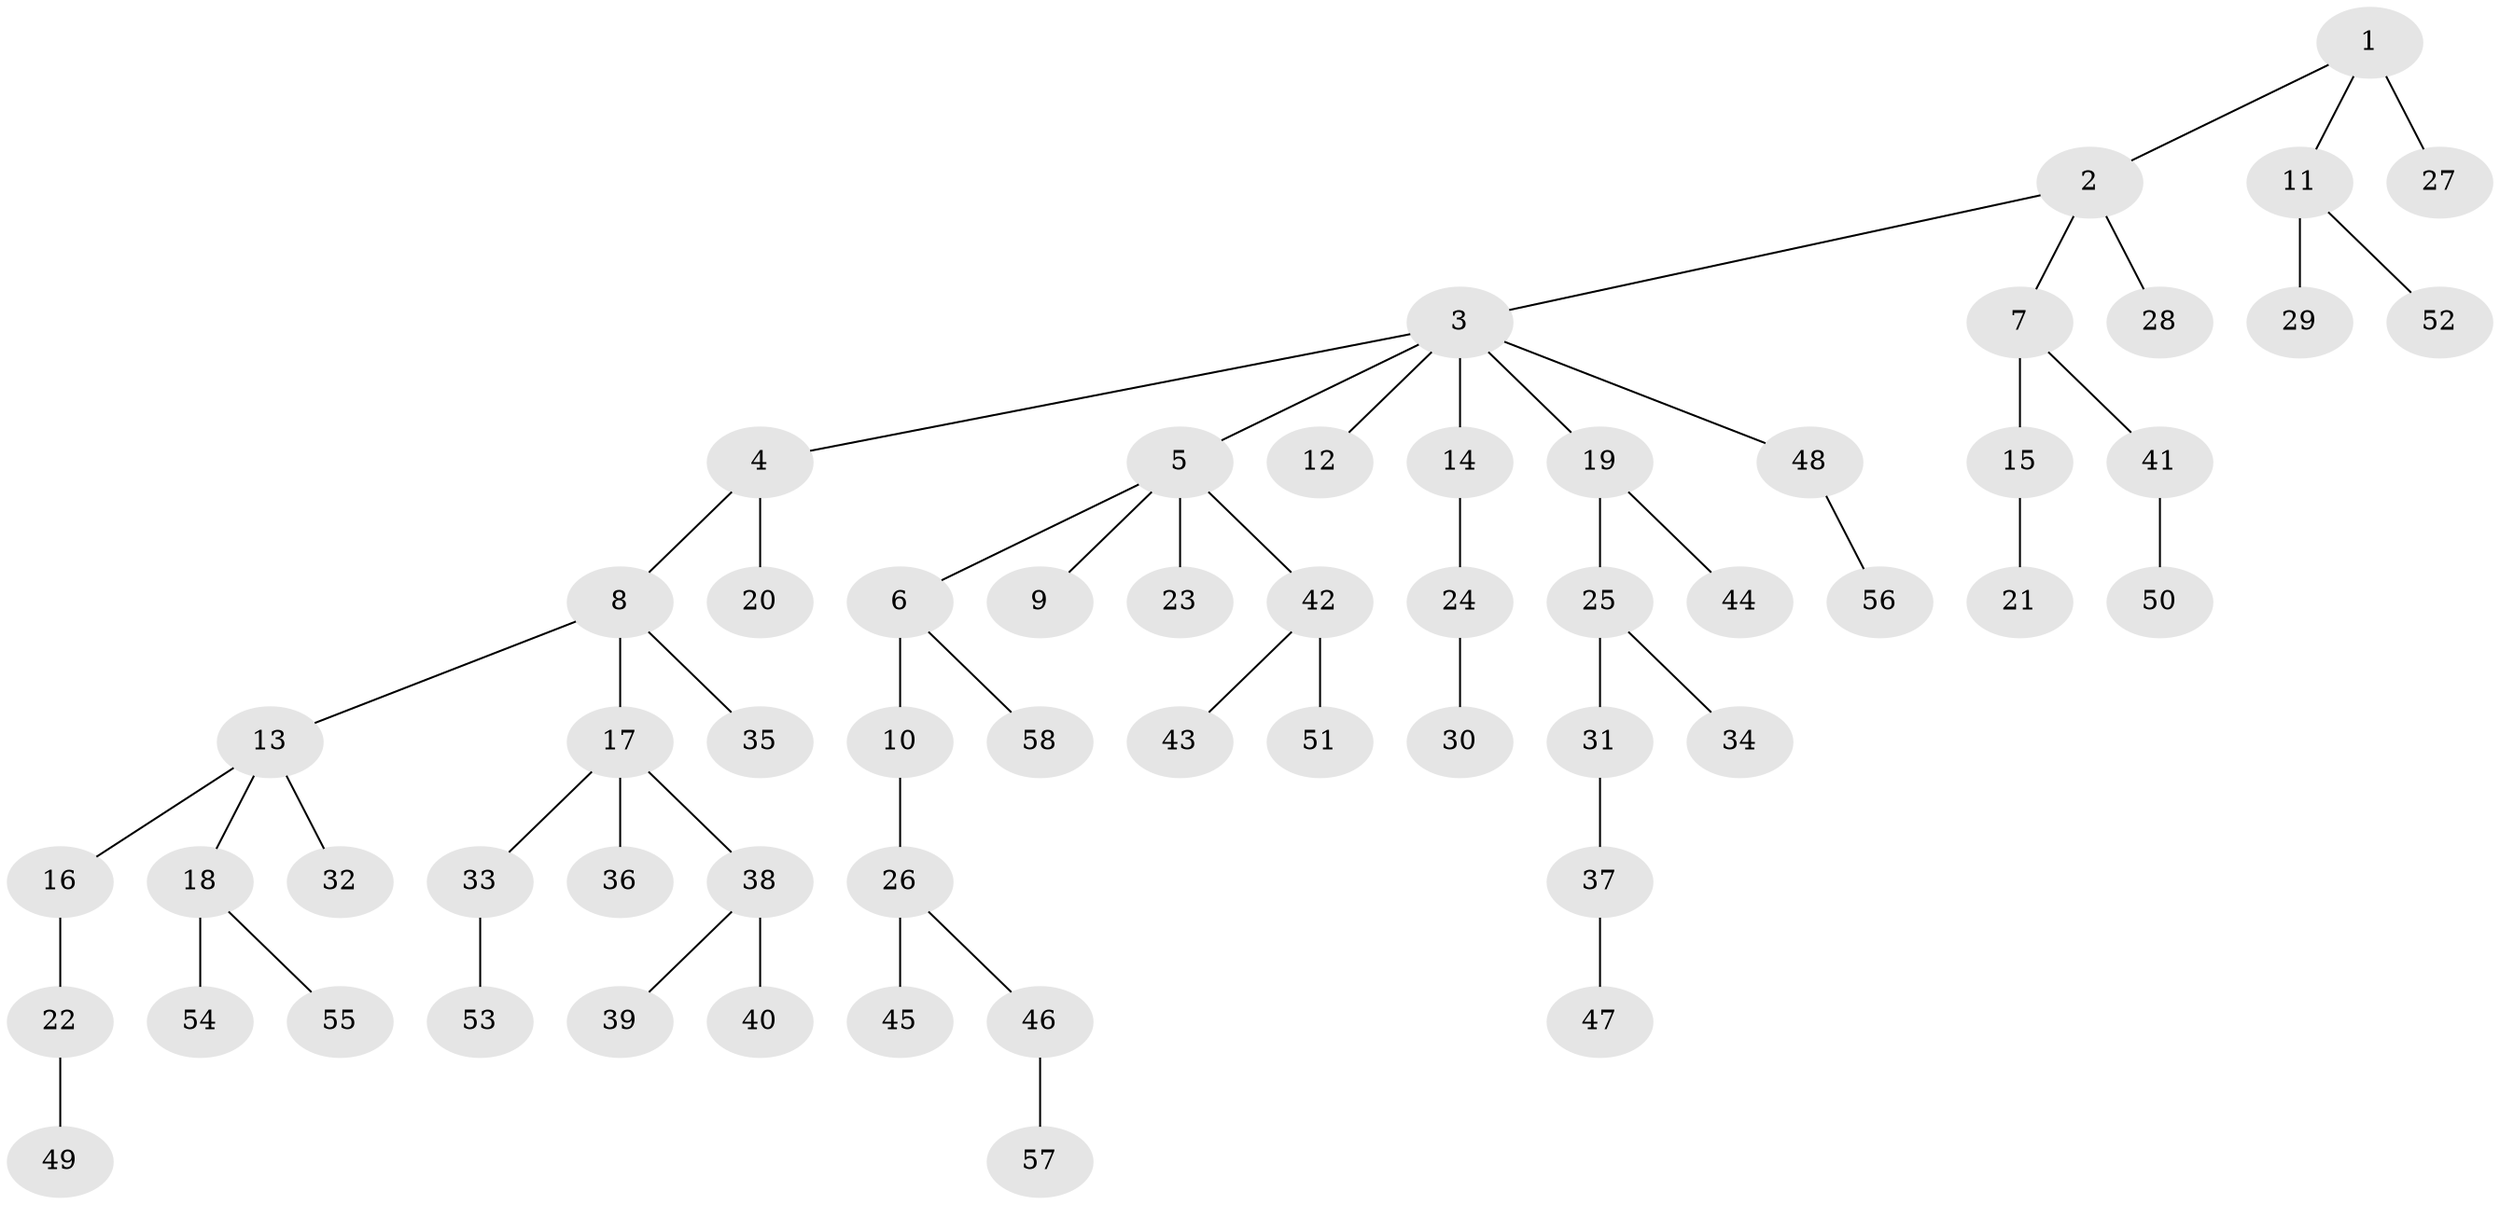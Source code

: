 // original degree distribution, {3: 0.10416666666666667, 4: 0.11458333333333333, 7: 0.010416666666666666, 6: 0.010416666666666666, 5: 0.020833333333333332, 2: 0.22916666666666666, 1: 0.5104166666666666}
// Generated by graph-tools (version 1.1) at 2025/51/03/04/25 22:51:36]
// undirected, 58 vertices, 57 edges
graph export_dot {
  node [color=gray90,style=filled];
  1;
  2;
  3;
  4;
  5;
  6;
  7;
  8;
  9;
  10;
  11;
  12;
  13;
  14;
  15;
  16;
  17;
  18;
  19;
  20;
  21;
  22;
  23;
  24;
  25;
  26;
  27;
  28;
  29;
  30;
  31;
  32;
  33;
  34;
  35;
  36;
  37;
  38;
  39;
  40;
  41;
  42;
  43;
  44;
  45;
  46;
  47;
  48;
  49;
  50;
  51;
  52;
  53;
  54;
  55;
  56;
  57;
  58;
  1 -- 2 [weight=1.0];
  1 -- 11 [weight=1.0];
  1 -- 27 [weight=2.0];
  2 -- 3 [weight=1.0];
  2 -- 7 [weight=1.0];
  2 -- 28 [weight=1.0];
  3 -- 4 [weight=1.0];
  3 -- 5 [weight=1.0];
  3 -- 12 [weight=1.0];
  3 -- 14 [weight=1.0];
  3 -- 19 [weight=1.0];
  3 -- 48 [weight=1.0];
  4 -- 8 [weight=1.0];
  4 -- 20 [weight=1.0];
  5 -- 6 [weight=1.0];
  5 -- 9 [weight=1.0];
  5 -- 23 [weight=1.0];
  5 -- 42 [weight=1.0];
  6 -- 10 [weight=1.0];
  6 -- 58 [weight=1.0];
  7 -- 15 [weight=1.0];
  7 -- 41 [weight=1.0];
  8 -- 13 [weight=1.0];
  8 -- 17 [weight=1.0];
  8 -- 35 [weight=1.0];
  10 -- 26 [weight=1.0];
  11 -- 29 [weight=1.0];
  11 -- 52 [weight=1.0];
  13 -- 16 [weight=1.0];
  13 -- 18 [weight=1.0];
  13 -- 32 [weight=1.0];
  14 -- 24 [weight=1.0];
  15 -- 21 [weight=1.0];
  16 -- 22 [weight=1.0];
  17 -- 33 [weight=1.0];
  17 -- 36 [weight=1.0];
  17 -- 38 [weight=1.0];
  18 -- 54 [weight=1.0];
  18 -- 55 [weight=1.0];
  19 -- 25 [weight=1.0];
  19 -- 44 [weight=1.0];
  22 -- 49 [weight=1.0];
  24 -- 30 [weight=1.0];
  25 -- 31 [weight=1.0];
  25 -- 34 [weight=1.0];
  26 -- 45 [weight=1.0];
  26 -- 46 [weight=1.0];
  31 -- 37 [weight=2.0];
  33 -- 53 [weight=1.0];
  37 -- 47 [weight=1.0];
  38 -- 39 [weight=1.0];
  38 -- 40 [weight=1.0];
  41 -- 50 [weight=1.0];
  42 -- 43 [weight=1.0];
  42 -- 51 [weight=1.0];
  46 -- 57 [weight=1.0];
  48 -- 56 [weight=1.0];
}
